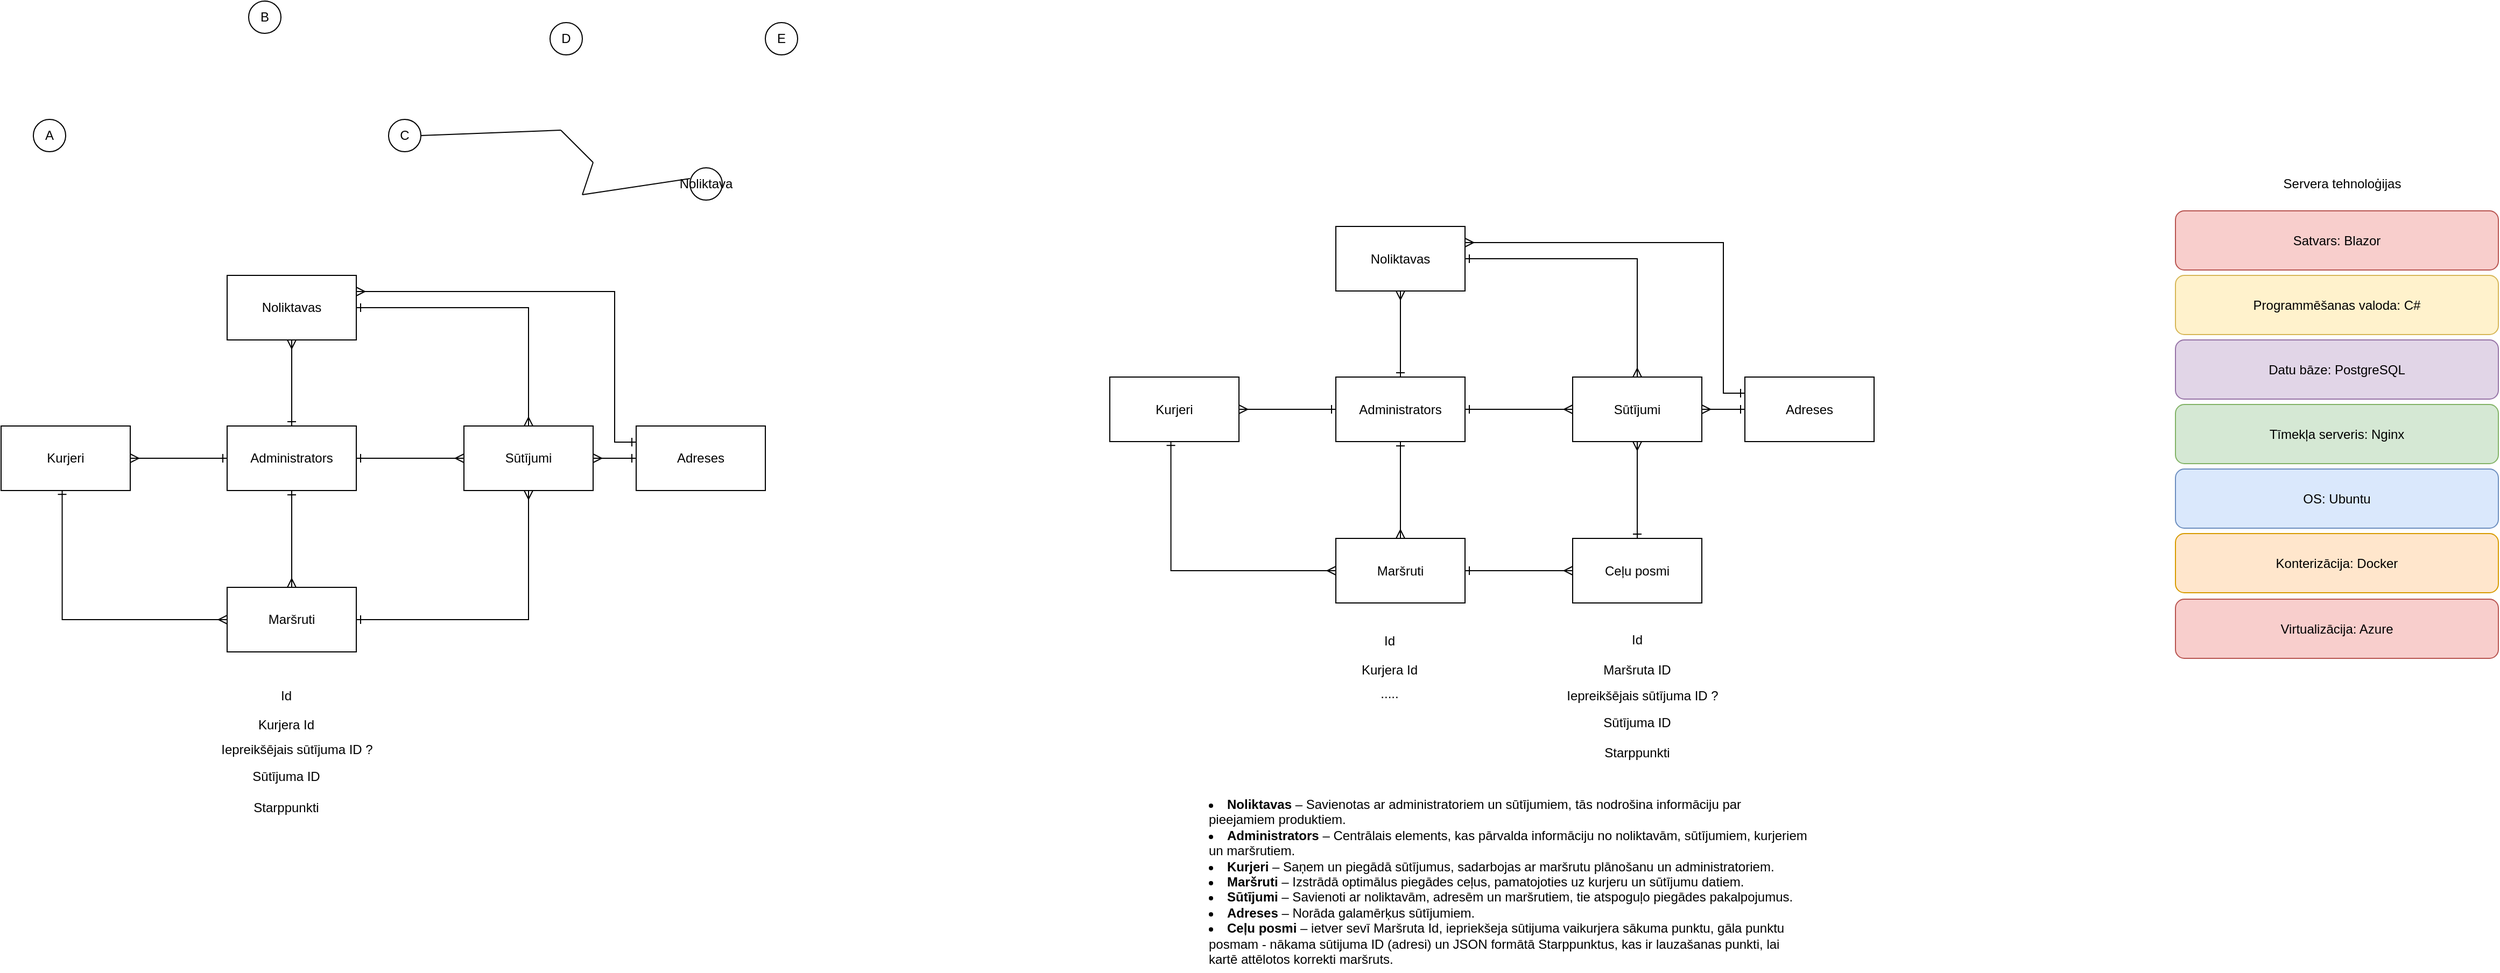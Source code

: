 <mxfile version="24.7.17">
  <diagram name="Page-1" id="0fco2W5xarE3FVHo4ML2">
    <mxGraphModel dx="2156" dy="2193" grid="1" gridSize="10" guides="1" tooltips="1" connect="1" arrows="1" fold="1" page="1" pageScale="1" pageWidth="850" pageHeight="1100" math="0" shadow="0">
      <root>
        <mxCell id="0" />
        <mxCell id="1" parent="0" />
        <mxCell id="FK-zuT-jZgUgKMMtb3Zc-4" style="edgeStyle=orthogonalEdgeStyle;rounded=0;orthogonalLoop=1;jettySize=auto;html=1;entryX=0.5;entryY=0;entryDx=0;entryDy=0;endArrow=ERmany;endFill=0;startArrow=ERone;startFill=0;" parent="1" source="LWW1lTch8RewTNuJqc59-3" target="LWW1lTch8RewTNuJqc59-4" edge="1">
          <mxGeometry relative="1" as="geometry" />
        </mxCell>
        <mxCell id="xwNoBvCt9uVoqs_nM83V-6" style="edgeStyle=orthogonalEdgeStyle;rounded=0;orthogonalLoop=1;jettySize=auto;html=1;exitX=1;exitY=0.25;exitDx=0;exitDy=0;entryX=0;entryY=0.25;entryDx=0;entryDy=0;startArrow=ERmany;startFill=0;endArrow=ERone;endFill=0;" parent="1" source="LWW1lTch8RewTNuJqc59-3" target="xwNoBvCt9uVoqs_nM83V-4" edge="1">
          <mxGeometry relative="1" as="geometry">
            <Array as="points">
              <mxPoint x="670" y="205" />
              <mxPoint x="670" y="345" />
            </Array>
          </mxGeometry>
        </mxCell>
        <mxCell id="LWW1lTch8RewTNuJqc59-3" value="Noliktavas" style="rounded=0;whiteSpace=wrap;html=1;" parent="1" vertex="1">
          <mxGeometry x="310" y="190" width="120" height="60" as="geometry" />
        </mxCell>
        <mxCell id="cbtuY4Gvp_orI5XMBBIF-13" style="edgeStyle=orthogonalEdgeStyle;rounded=0;orthogonalLoop=1;jettySize=auto;html=1;entryX=1;entryY=0.5;entryDx=0;entryDy=0;startArrow=ERmany;startFill=0;endArrow=ERone;endFill=0;exitX=0.5;exitY=1;exitDx=0;exitDy=0;" parent="1" source="LWW1lTch8RewTNuJqc59-4" target="zjDVwdkmCl3STjpO_efB-1" edge="1">
          <mxGeometry relative="1" as="geometry">
            <Array as="points">
              <mxPoint x="590" y="510" />
            </Array>
          </mxGeometry>
        </mxCell>
        <mxCell id="xwNoBvCt9uVoqs_nM83V-5" style="edgeStyle=orthogonalEdgeStyle;rounded=0;orthogonalLoop=1;jettySize=auto;html=1;exitX=1;exitY=0.5;exitDx=0;exitDy=0;entryX=0;entryY=0.5;entryDx=0;entryDy=0;endArrow=ERone;endFill=0;startArrow=ERmany;startFill=0;" parent="1" source="LWW1lTch8RewTNuJqc59-4" target="xwNoBvCt9uVoqs_nM83V-4" edge="1">
          <mxGeometry relative="1" as="geometry" />
        </mxCell>
        <mxCell id="LWW1lTch8RewTNuJqc59-4" value="Sūtījumi" style="rounded=0;whiteSpace=wrap;html=1;" parent="1" vertex="1">
          <mxGeometry x="530" y="330" width="120" height="60" as="geometry" />
        </mxCell>
        <mxCell id="n_FqddL5Cb0DxCp7_8pP-8" style="edgeStyle=orthogonalEdgeStyle;rounded=0;orthogonalLoop=1;jettySize=auto;html=1;exitX=0.473;exitY=0.993;exitDx=0;exitDy=0;entryX=0;entryY=0.5;entryDx=0;entryDy=0;exitPerimeter=0;startArrow=ERone;startFill=0;endArrow=ERmany;endFill=0;" parent="1" source="Z1NALLktP7xlnD5e62kV-2" target="zjDVwdkmCl3STjpO_efB-1" edge="1">
          <mxGeometry relative="1" as="geometry">
            <Array as="points">
              <mxPoint x="157" y="510" />
            </Array>
            <mxPoint x="138.4" y="400" as="sourcePoint" />
            <mxPoint x="590" y="400.42" as="targetPoint" />
          </mxGeometry>
        </mxCell>
        <mxCell id="Z1NALLktP7xlnD5e62kV-2" value="Kurjeri" style="rounded=0;whiteSpace=wrap;html=1;" parent="1" vertex="1">
          <mxGeometry x="100" y="330" width="120" height="60" as="geometry" />
        </mxCell>
        <mxCell id="zjDVwdkmCl3STjpO_efB-1" value="Maršruti" style="rounded=0;whiteSpace=wrap;html=1;" parent="1" vertex="1">
          <mxGeometry x="310" y="480" width="120" height="60" as="geometry" />
        </mxCell>
        <mxCell id="cbtuY4Gvp_orI5XMBBIF-11" style="edgeStyle=orthogonalEdgeStyle;rounded=0;orthogonalLoop=1;jettySize=auto;html=1;entryX=0;entryY=0.5;entryDx=0;entryDy=0;endArrow=ERmany;endFill=0;startArrow=ERone;startFill=0;exitX=1;exitY=0.5;exitDx=0;exitDy=0;" parent="1" source="LWW1lTch8RewTNuJqc59-2" target="LWW1lTch8RewTNuJqc59-4" edge="1">
          <mxGeometry relative="1" as="geometry">
            <mxPoint x="410" y="400" as="sourcePoint" />
            <mxPoint x="510" y="400" as="targetPoint" />
            <Array as="points">
              <mxPoint x="480" y="360" />
              <mxPoint x="480" y="360" />
            </Array>
          </mxGeometry>
        </mxCell>
        <mxCell id="LWW1lTch8RewTNuJqc59-2" value="Administrators" style="rounded=0;whiteSpace=wrap;html=1;" parent="1" vertex="1">
          <mxGeometry x="310" y="330" width="120" height="60" as="geometry" />
        </mxCell>
        <mxCell id="n_FqddL5Cb0DxCp7_8pP-9" style="edgeStyle=orthogonalEdgeStyle;rounded=0;orthogonalLoop=1;jettySize=auto;html=1;entryX=0.5;entryY=0;entryDx=0;entryDy=0;endArrow=ERmany;endFill=0;startArrow=ERone;startFill=0;" parent="1" source="LWW1lTch8RewTNuJqc59-2" target="zjDVwdkmCl3STjpO_efB-1" edge="1">
          <mxGeometry relative="1" as="geometry">
            <Array as="points">
              <mxPoint x="370" y="440" />
              <mxPoint x="370" y="440" />
            </Array>
          </mxGeometry>
        </mxCell>
        <mxCell id="cbtuY4Gvp_orI5XMBBIF-10" style="edgeStyle=orthogonalEdgeStyle;rounded=0;orthogonalLoop=1;jettySize=auto;html=1;entryX=0;entryY=0.5;entryDx=0;entryDy=0;endArrow=ERone;endFill=0;startArrow=ERmany;startFill=0;" parent="1" source="Z1NALLktP7xlnD5e62kV-2" target="LWW1lTch8RewTNuJqc59-2" edge="1">
          <mxGeometry relative="1" as="geometry" />
        </mxCell>
        <mxCell id="n_FqddL5Cb0DxCp7_8pP-10" style="edgeStyle=orthogonalEdgeStyle;rounded=0;orthogonalLoop=1;jettySize=auto;html=1;endArrow=ERmany;endFill=0;startArrow=ERone;startFill=0;entryX=0.5;entryY=1;entryDx=0;entryDy=0;" parent="1" source="LWW1lTch8RewTNuJqc59-2" target="LWW1lTch8RewTNuJqc59-3" edge="1">
          <mxGeometry relative="1" as="geometry">
            <mxPoint x="370" y="210" as="targetPoint" />
            <Array as="points">
              <mxPoint x="370" y="280" />
              <mxPoint x="370" y="280" />
            </Array>
          </mxGeometry>
        </mxCell>
        <mxCell id="mifwH5GpYuGQ6X90RkRS-1" value="B" style="ellipse;whiteSpace=wrap;html=1;" parent="1" vertex="1">
          <mxGeometry x="330" y="-65" width="30" height="30" as="geometry" />
        </mxCell>
        <mxCell id="mifwH5GpYuGQ6X90RkRS-2" value="A" style="ellipse;whiteSpace=wrap;html=1;" parent="1" vertex="1">
          <mxGeometry x="130" y="45" width="30" height="30" as="geometry" />
        </mxCell>
        <mxCell id="mifwH5GpYuGQ6X90RkRS-3" value="C" style="ellipse;whiteSpace=wrap;html=1;" parent="1" vertex="1">
          <mxGeometry x="460" y="45" width="30" height="30" as="geometry" />
        </mxCell>
        <mxCell id="mifwH5GpYuGQ6X90RkRS-4" value="D" style="ellipse;whiteSpace=wrap;html=1;" parent="1" vertex="1">
          <mxGeometry x="610" y="-45" width="30" height="30" as="geometry" />
        </mxCell>
        <mxCell id="mifwH5GpYuGQ6X90RkRS-5" value="E" style="ellipse;whiteSpace=wrap;html=1;" parent="1" vertex="1">
          <mxGeometry x="810" y="-45" width="30" height="30" as="geometry" />
        </mxCell>
        <mxCell id="mifwH5GpYuGQ6X90RkRS-6" value="Noliktava" style="ellipse;whiteSpace=wrap;html=1;" parent="1" vertex="1">
          <mxGeometry x="740" y="90" width="30" height="30" as="geometry" />
        </mxCell>
        <mxCell id="CYv1R1P-mRq6o9yZM27P-1" value="OS: Ubuntu" style="rounded=1;whiteSpace=wrap;html=1;fillColor=#dae8fc;strokeColor=#6c8ebf;" parent="1" vertex="1">
          <mxGeometry x="2120" y="370" width="300" height="55" as="geometry" />
        </mxCell>
        <mxCell id="CYv1R1P-mRq6o9yZM27P-2" value="Datu bāze: PostgreSQL" style="rounded=1;whiteSpace=wrap;html=1;fillColor=#e1d5e7;strokeColor=#9673a6;" parent="1" vertex="1">
          <mxGeometry x="2120" y="250" width="300" height="55" as="geometry" />
        </mxCell>
        <mxCell id="1ZtdvrM47TWK9mrqskET-1" value="Tīmekļa serveris: Nginx" style="rounded=1;whiteSpace=wrap;html=1;fillColor=#d5e8d4;strokeColor=#82b366;" parent="1" vertex="1">
          <mxGeometry x="2120" y="310" width="300" height="55" as="geometry" />
        </mxCell>
        <mxCell id="1ZtdvrM47TWK9mrqskET-2" value="Konterizācija: Docker" style="rounded=1;whiteSpace=wrap;html=1;fillColor=#ffe6cc;strokeColor=#d79b00;" parent="1" vertex="1">
          <mxGeometry x="2120" y="430" width="300" height="55" as="geometry" />
        </mxCell>
        <mxCell id="1ZtdvrM47TWK9mrqskET-3" value="Programmēšanas valoda: C#" style="rounded=1;whiteSpace=wrap;html=1;fillColor=#fff2cc;strokeColor=#d6b656;" parent="1" vertex="1">
          <mxGeometry x="2120" y="190" width="300" height="55" as="geometry" />
        </mxCell>
        <mxCell id="1ZtdvrM47TWK9mrqskET-4" value="Satvars: Blazor" style="rounded=1;whiteSpace=wrap;html=1;fillColor=#f8cecc;strokeColor=#b85450;" parent="1" vertex="1">
          <mxGeometry x="2120" y="130" width="300" height="55" as="geometry" />
        </mxCell>
        <mxCell id="1ZtdvrM47TWK9mrqskET-5" value="Virtualizācija: Azure" style="rounded=1;whiteSpace=wrap;html=1;fillColor=#f8cecc;strokeColor=#b85450;" parent="1" vertex="1">
          <mxGeometry x="2120" y="491" width="300" height="55" as="geometry" />
        </mxCell>
        <mxCell id="cXsWN8WAZbD5PfD1GnNK-1" value="Servera tehnoloģijas" style="text;html=1;align=center;verticalAlign=middle;whiteSpace=wrap;rounded=0;" parent="1" vertex="1">
          <mxGeometry x="2180" y="90" width="190" height="30" as="geometry" />
        </mxCell>
        <mxCell id="cXsWN8WAZbD5PfD1GnNK-4" value="" style="endArrow=none;html=1;rounded=0;entryX=1;entryY=0.5;entryDx=0;entryDy=0;" parent="1" target="mifwH5GpYuGQ6X90RkRS-3" edge="1">
          <mxGeometry width="50" height="50" relative="1" as="geometry">
            <mxPoint x="620" y="55" as="sourcePoint" />
            <mxPoint x="640" y="215" as="targetPoint" />
          </mxGeometry>
        </mxCell>
        <mxCell id="cXsWN8WAZbD5PfD1GnNK-5" value="" style="endArrow=none;html=1;rounded=0;" parent="1" edge="1">
          <mxGeometry width="50" height="50" relative="1" as="geometry">
            <mxPoint x="620" y="55" as="sourcePoint" />
            <mxPoint x="650" y="85" as="targetPoint" />
          </mxGeometry>
        </mxCell>
        <mxCell id="cXsWN8WAZbD5PfD1GnNK-6" value="" style="endArrow=none;html=1;rounded=0;" parent="1" edge="1">
          <mxGeometry width="50" height="50" relative="1" as="geometry">
            <mxPoint x="650" y="85" as="sourcePoint" />
            <mxPoint x="640" y="115" as="targetPoint" />
          </mxGeometry>
        </mxCell>
        <mxCell id="cXsWN8WAZbD5PfD1GnNK-7" value="" style="endArrow=none;html=1;rounded=0;entryX=0;entryY=0.333;entryDx=0;entryDy=0;entryPerimeter=0;" parent="1" target="mifwH5GpYuGQ6X90RkRS-6" edge="1">
          <mxGeometry width="50" height="50" relative="1" as="geometry">
            <mxPoint x="640" y="115" as="sourcePoint" />
            <mxPoint x="650" y="125" as="targetPoint" />
          </mxGeometry>
        </mxCell>
        <mxCell id="xwNoBvCt9uVoqs_nM83V-1" value="Id" style="text;html=1;align=center;verticalAlign=middle;whiteSpace=wrap;rounded=0;" parent="1" vertex="1">
          <mxGeometry x="300" y="570" width="130" height="22.5" as="geometry" />
        </mxCell>
        <mxCell id="xwNoBvCt9uVoqs_nM83V-2" value="Kurjera Id" style="text;html=1;align=center;verticalAlign=middle;whiteSpace=wrap;rounded=0;" parent="1" vertex="1">
          <mxGeometry x="300" y="596.5" width="130" height="22.5" as="geometry" />
        </mxCell>
        <mxCell id="xwNoBvCt9uVoqs_nM83V-4" value="Adreses" style="rounded=0;whiteSpace=wrap;html=1;" parent="1" vertex="1">
          <mxGeometry x="690" y="330" width="120" height="60" as="geometry" />
        </mxCell>
        <mxCell id="xwNoBvCt9uVoqs_nM83V-10" value="Sūtījuma ID" style="text;html=1;align=center;verticalAlign=middle;whiteSpace=wrap;rounded=0;" parent="1" vertex="1">
          <mxGeometry x="300" y="645" width="130" height="22.5" as="geometry" />
        </mxCell>
        <mxCell id="xwNoBvCt9uVoqs_nM83V-11" value="Starppunkti" style="text;html=1;align=center;verticalAlign=middle;whiteSpace=wrap;rounded=0;" parent="1" vertex="1">
          <mxGeometry x="300" y="673.5" width="130" height="22.5" as="geometry" />
        </mxCell>
        <mxCell id="xwNoBvCt9uVoqs_nM83V-18" value="Iepreikšējais sūtījuma ID ?" style="text;html=1;align=center;verticalAlign=middle;whiteSpace=wrap;rounded=0;" parent="1" vertex="1">
          <mxGeometry x="290" y="620" width="170" height="22.5" as="geometry" />
        </mxCell>
        <mxCell id="YaUMQpLk6-qL4jj2wBm1-1" style="edgeStyle=orthogonalEdgeStyle;rounded=0;orthogonalLoop=1;jettySize=auto;html=1;entryX=0.5;entryY=0;entryDx=0;entryDy=0;endArrow=ERmany;endFill=0;startArrow=ERone;startFill=0;" parent="1" source="YaUMQpLk6-qL4jj2wBm1-3" target="YaUMQpLk6-qL4jj2wBm1-6" edge="1">
          <mxGeometry relative="1" as="geometry" />
        </mxCell>
        <mxCell id="YaUMQpLk6-qL4jj2wBm1-2" style="edgeStyle=orthogonalEdgeStyle;rounded=0;orthogonalLoop=1;jettySize=auto;html=1;exitX=1;exitY=0.25;exitDx=0;exitDy=0;entryX=0;entryY=0.25;entryDx=0;entryDy=0;startArrow=ERmany;startFill=0;endArrow=ERone;endFill=0;" parent="1" source="YaUMQpLk6-qL4jj2wBm1-3" target="YaUMQpLk6-qL4jj2wBm1-17" edge="1">
          <mxGeometry relative="1" as="geometry">
            <Array as="points">
              <mxPoint x="1700" y="159.5" />
              <mxPoint x="1700" y="299.5" />
            </Array>
          </mxGeometry>
        </mxCell>
        <mxCell id="YaUMQpLk6-qL4jj2wBm1-3" value="Noliktavas" style="rounded=0;whiteSpace=wrap;html=1;" parent="1" vertex="1">
          <mxGeometry x="1340" y="144.5" width="120" height="60" as="geometry" />
        </mxCell>
        <mxCell id="YaUMQpLk6-qL4jj2wBm1-5" style="edgeStyle=orthogonalEdgeStyle;rounded=0;orthogonalLoop=1;jettySize=auto;html=1;exitX=1;exitY=0.5;exitDx=0;exitDy=0;entryX=0;entryY=0.5;entryDx=0;entryDy=0;endArrow=ERone;endFill=0;startArrow=ERmany;startFill=0;" parent="1" source="YaUMQpLk6-qL4jj2wBm1-6" target="YaUMQpLk6-qL4jj2wBm1-17" edge="1">
          <mxGeometry relative="1" as="geometry" />
        </mxCell>
        <mxCell id="YaUMQpLk6-qL4jj2wBm1-23" value="" style="edgeStyle=orthogonalEdgeStyle;rounded=0;orthogonalLoop=1;jettySize=auto;html=1;startArrow=ERmany;startFill=0;endArrow=ERone;endFill=0;" parent="1" source="YaUMQpLk6-qL4jj2wBm1-6" target="YaUMQpLk6-qL4jj2wBm1-21" edge="1">
          <mxGeometry relative="1" as="geometry" />
        </mxCell>
        <mxCell id="YaUMQpLk6-qL4jj2wBm1-6" value="Sūtījumi" style="rounded=0;whiteSpace=wrap;html=1;" parent="1" vertex="1">
          <mxGeometry x="1560" y="284.5" width="120" height="60" as="geometry" />
        </mxCell>
        <mxCell id="YaUMQpLk6-qL4jj2wBm1-7" style="edgeStyle=orthogonalEdgeStyle;rounded=0;orthogonalLoop=1;jettySize=auto;html=1;exitX=0.473;exitY=0.993;exitDx=0;exitDy=0;entryX=0;entryY=0.5;entryDx=0;entryDy=0;exitPerimeter=0;startArrow=ERone;startFill=0;endArrow=ERmany;endFill=0;" parent="1" source="YaUMQpLk6-qL4jj2wBm1-8" target="YaUMQpLk6-qL4jj2wBm1-9" edge="1">
          <mxGeometry relative="1" as="geometry">
            <Array as="points">
              <mxPoint x="1187" y="464.5" />
            </Array>
            <mxPoint x="1168.4" y="354.5" as="sourcePoint" />
            <mxPoint x="1620" y="354.92" as="targetPoint" />
          </mxGeometry>
        </mxCell>
        <mxCell id="YaUMQpLk6-qL4jj2wBm1-8" value="Kurjeri" style="rounded=0;whiteSpace=wrap;html=1;" parent="1" vertex="1">
          <mxGeometry x="1130" y="284.5" width="120" height="60" as="geometry" />
        </mxCell>
        <mxCell id="YaUMQpLk6-qL4jj2wBm1-22" value="" style="edgeStyle=orthogonalEdgeStyle;rounded=0;orthogonalLoop=1;jettySize=auto;html=1;endArrow=ERmany;endFill=0;startArrow=ERone;startFill=0;" parent="1" source="YaUMQpLk6-qL4jj2wBm1-9" target="YaUMQpLk6-qL4jj2wBm1-21" edge="1">
          <mxGeometry relative="1" as="geometry" />
        </mxCell>
        <mxCell id="YaUMQpLk6-qL4jj2wBm1-9" value="Maršruti" style="rounded=0;whiteSpace=wrap;html=1;" parent="1" vertex="1">
          <mxGeometry x="1340" y="434.5" width="120" height="60" as="geometry" />
        </mxCell>
        <mxCell id="YaUMQpLk6-qL4jj2wBm1-10" style="edgeStyle=orthogonalEdgeStyle;rounded=0;orthogonalLoop=1;jettySize=auto;html=1;entryX=0;entryY=0.5;entryDx=0;entryDy=0;endArrow=ERmany;endFill=0;startArrow=ERone;startFill=0;exitX=1;exitY=0.5;exitDx=0;exitDy=0;" parent="1" source="YaUMQpLk6-qL4jj2wBm1-11" target="YaUMQpLk6-qL4jj2wBm1-6" edge="1">
          <mxGeometry relative="1" as="geometry">
            <mxPoint x="1440" y="354.5" as="sourcePoint" />
            <mxPoint x="1540" y="354.5" as="targetPoint" />
            <Array as="points">
              <mxPoint x="1510" y="314.5" />
              <mxPoint x="1510" y="314.5" />
            </Array>
          </mxGeometry>
        </mxCell>
        <mxCell id="YaUMQpLk6-qL4jj2wBm1-11" value="Administrators" style="rounded=0;whiteSpace=wrap;html=1;" parent="1" vertex="1">
          <mxGeometry x="1340" y="284.5" width="120" height="60" as="geometry" />
        </mxCell>
        <mxCell id="YaUMQpLk6-qL4jj2wBm1-12" style="edgeStyle=orthogonalEdgeStyle;rounded=0;orthogonalLoop=1;jettySize=auto;html=1;entryX=0.5;entryY=0;entryDx=0;entryDy=0;endArrow=ERmany;endFill=0;startArrow=ERone;startFill=0;" parent="1" source="YaUMQpLk6-qL4jj2wBm1-11" target="YaUMQpLk6-qL4jj2wBm1-9" edge="1">
          <mxGeometry relative="1" as="geometry">
            <Array as="points">
              <mxPoint x="1400" y="394.5" />
              <mxPoint x="1400" y="394.5" />
            </Array>
          </mxGeometry>
        </mxCell>
        <mxCell id="YaUMQpLk6-qL4jj2wBm1-13" style="edgeStyle=orthogonalEdgeStyle;rounded=0;orthogonalLoop=1;jettySize=auto;html=1;entryX=0;entryY=0.5;entryDx=0;entryDy=0;endArrow=ERone;endFill=0;startArrow=ERmany;startFill=0;" parent="1" source="YaUMQpLk6-qL4jj2wBm1-8" target="YaUMQpLk6-qL4jj2wBm1-11" edge="1">
          <mxGeometry relative="1" as="geometry" />
        </mxCell>
        <mxCell id="YaUMQpLk6-qL4jj2wBm1-14" style="edgeStyle=orthogonalEdgeStyle;rounded=0;orthogonalLoop=1;jettySize=auto;html=1;endArrow=ERmany;endFill=0;startArrow=ERone;startFill=0;entryX=0.5;entryY=1;entryDx=0;entryDy=0;" parent="1" source="YaUMQpLk6-qL4jj2wBm1-11" target="YaUMQpLk6-qL4jj2wBm1-3" edge="1">
          <mxGeometry relative="1" as="geometry">
            <mxPoint x="1400" y="164.5" as="targetPoint" />
            <Array as="points">
              <mxPoint x="1400" y="234.5" />
              <mxPoint x="1400" y="234.5" />
            </Array>
          </mxGeometry>
        </mxCell>
        <mxCell id="YaUMQpLk6-qL4jj2wBm1-15" value="Id" style="text;html=1;align=center;verticalAlign=middle;whiteSpace=wrap;rounded=0;" parent="1" vertex="1">
          <mxGeometry x="1325" y="519" width="130" height="22.5" as="geometry" />
        </mxCell>
        <mxCell id="YaUMQpLk6-qL4jj2wBm1-16" value="Kurjera Id" style="text;html=1;align=center;verticalAlign=middle;whiteSpace=wrap;rounded=0;" parent="1" vertex="1">
          <mxGeometry x="1325" y="545.5" width="130" height="22.5" as="geometry" />
        </mxCell>
        <mxCell id="YaUMQpLk6-qL4jj2wBm1-17" value="Adreses" style="rounded=0;whiteSpace=wrap;html=1;" parent="1" vertex="1">
          <mxGeometry x="1720" y="284.5" width="120" height="60" as="geometry" />
        </mxCell>
        <mxCell id="YaUMQpLk6-qL4jj2wBm1-18" value="Sūtījuma ID" style="text;html=1;align=center;verticalAlign=middle;whiteSpace=wrap;rounded=0;" parent="1" vertex="1">
          <mxGeometry x="1555" y="594.5" width="130" height="22.5" as="geometry" />
        </mxCell>
        <mxCell id="YaUMQpLk6-qL4jj2wBm1-19" value="Starppunkti" style="text;html=1;align=center;verticalAlign=middle;whiteSpace=wrap;rounded=0;" parent="1" vertex="1">
          <mxGeometry x="1555" y="623" width="130" height="22.5" as="geometry" />
        </mxCell>
        <mxCell id="YaUMQpLk6-qL4jj2wBm1-20" value="Iepreikšējais sūtījuma ID ?" style="text;html=1;align=center;verticalAlign=middle;whiteSpace=wrap;rounded=0;" parent="1" vertex="1">
          <mxGeometry x="1540" y="570" width="170" height="22.5" as="geometry" />
        </mxCell>
        <mxCell id="YaUMQpLk6-qL4jj2wBm1-21" value="Ceļu posmi" style="whiteSpace=wrap;html=1;rounded=0;" parent="1" vertex="1">
          <mxGeometry x="1560" y="434.5" width="120" height="60" as="geometry" />
        </mxCell>
        <mxCell id="YaUMQpLk6-qL4jj2wBm1-24" value="Id" style="text;html=1;align=center;verticalAlign=middle;whiteSpace=wrap;rounded=0;" parent="1" vertex="1">
          <mxGeometry x="1555" y="517.5" width="130" height="22.5" as="geometry" />
        </mxCell>
        <mxCell id="YaUMQpLk6-qL4jj2wBm1-25" value="Maršruta ID" style="text;html=1;align=center;verticalAlign=middle;whiteSpace=wrap;rounded=0;" parent="1" vertex="1">
          <mxGeometry x="1535" y="545.5" width="170" height="22.5" as="geometry" />
        </mxCell>
        <mxCell id="YaUMQpLk6-qL4jj2wBm1-26" value="....." style="text;html=1;align=center;verticalAlign=middle;whiteSpace=wrap;rounded=0;" parent="1" vertex="1">
          <mxGeometry x="1305" y="568" width="170" height="22.5" as="geometry" />
        </mxCell>
        <mxCell id="BO1Knz_FsJ8SzeF2ihYr-1" value="&lt;li&gt;&lt;strong&gt;Noliktavas&lt;/strong&gt; – Savienotas ar administratoriem un sūtījumiem, tās nodrošina informāciju par pieejamiem produktiem.&lt;/li&gt;&lt;li&gt;&lt;strong&gt;Administrators&lt;/strong&gt; – Centrālais elements, kas pārvalda informāciju no noliktavām, sūtījumiem, kurjeriem un maršrutiem.&lt;/li&gt;&lt;li&gt;&lt;strong&gt;Kurjeri&lt;/strong&gt; – Saņem un piegādā sūtījumus, sadarbojas ar maršrutu plānošanu un administratoriem.&lt;/li&gt;&lt;li&gt;&lt;strong&gt;Maršruti&lt;/strong&gt; – Izstrādā optimālus piegādes ceļus, pamatojoties uz kurjeru un sūtījumu datiem.&lt;/li&gt;&lt;li&gt;&lt;strong&gt;Sūtījumi&lt;/strong&gt; – Savienoti ar noliktavām, adresēm un maršrutiem, tie atspoguļo piegādes pakalpojumus.&lt;/li&gt;&lt;li&gt;&lt;strong&gt;Adreses&lt;/strong&gt; – Norāda galamērķus sūtījumiem.&lt;/li&gt;&lt;li&gt;&lt;b&gt;Ceļu posmi&lt;/b&gt; – ietver sevī Maršruta Id, iepriekšeja sūtijuma vaikurjera sākuma punktu, gāla punktu posmam - nākama sūtijuma ID (adresi) un JSON formātā Starppunktus, kas ir lauzašanas punkti, lai kartē attēlotos korrekti maršruts.&lt;/li&gt;" style="text;whiteSpace=wrap;html=1;" parent="1" vertex="1">
          <mxGeometry x="1220" y="667.5" width="560" height="170" as="geometry" />
        </mxCell>
      </root>
    </mxGraphModel>
  </diagram>
</mxfile>
